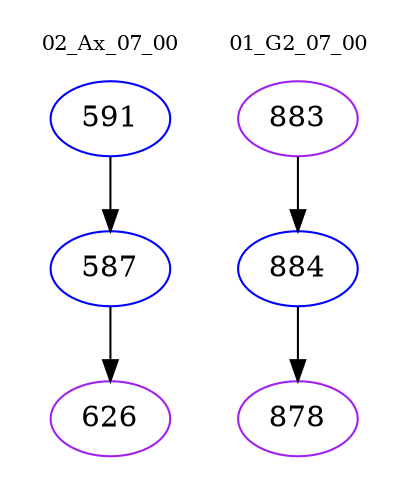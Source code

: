 digraph{
subgraph cluster_0 {
color = white
label = "02_Ax_07_00";
fontsize=10;
T0_591 [label="591", color="blue"]
T0_591 -> T0_587 [color="black"]
T0_587 [label="587", color="blue"]
T0_587 -> T0_626 [color="black"]
T0_626 [label="626", color="purple"]
}
subgraph cluster_1 {
color = white
label = "01_G2_07_00";
fontsize=10;
T1_883 [label="883", color="purple"]
T1_883 -> T1_884 [color="black"]
T1_884 [label="884", color="blue"]
T1_884 -> T1_878 [color="black"]
T1_878 [label="878", color="purple"]
}
}
